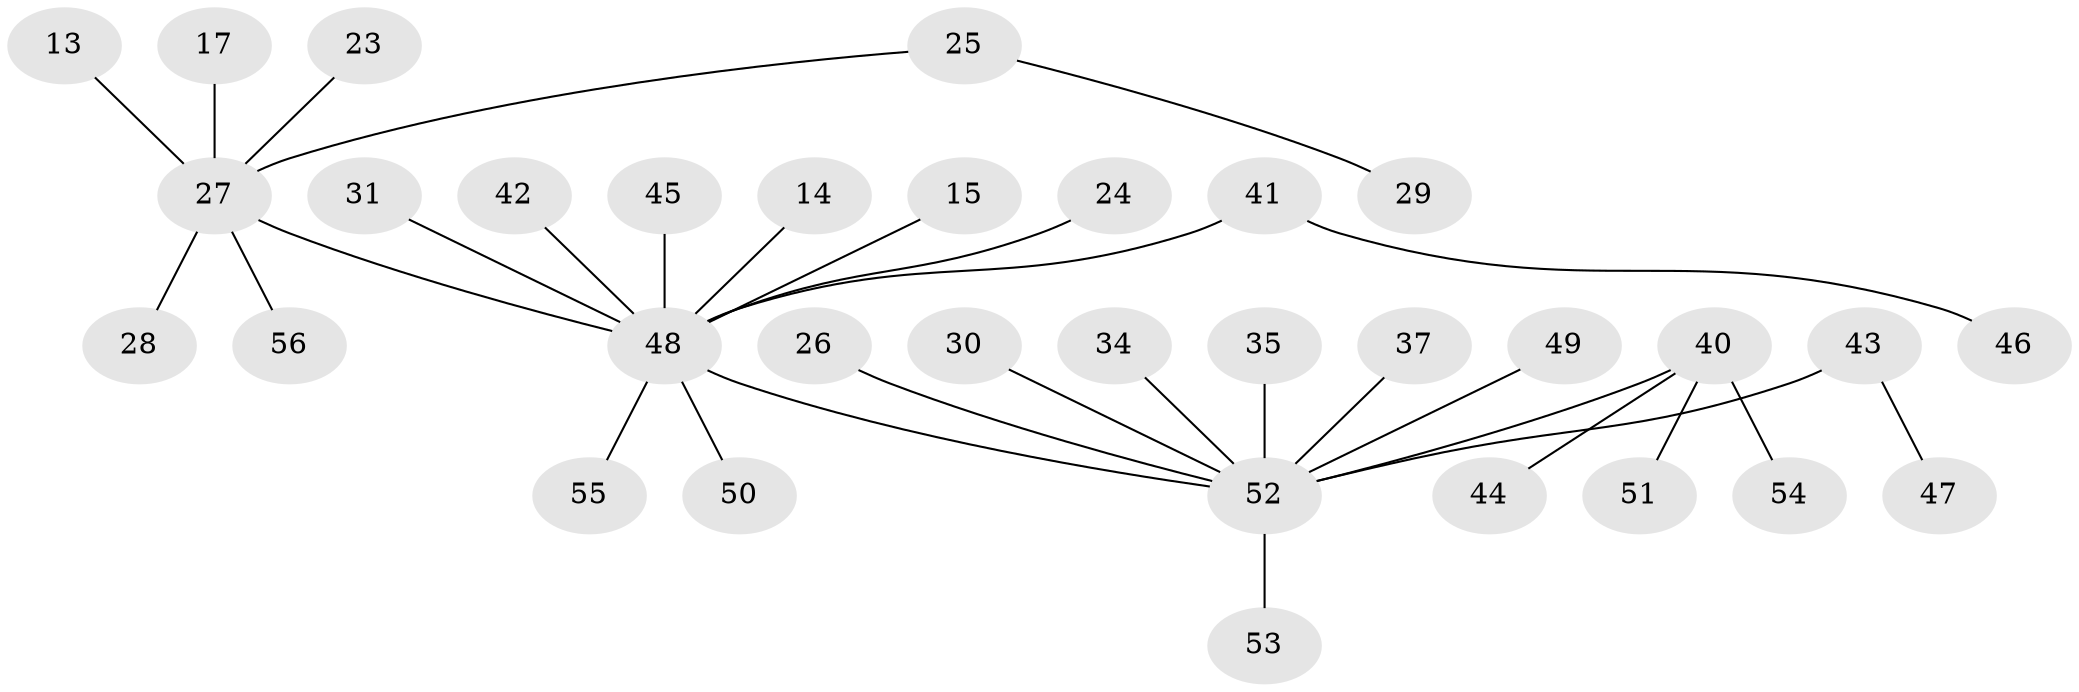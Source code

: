 // original degree distribution, {2: 0.19642857142857142, 7: 0.05357142857142857, 4: 0.05357142857142857, 3: 0.07142857142857142, 1: 0.5892857142857143, 5: 0.03571428571428571}
// Generated by graph-tools (version 1.1) at 2025/57/03/04/25 21:57:09]
// undirected, 33 vertices, 32 edges
graph export_dot {
graph [start="1"]
  node [color=gray90,style=filled];
  13;
  14;
  15;
  17 [super="+8"];
  23;
  24;
  25;
  26;
  27 [super="+20+21+9+11"];
  28;
  29;
  30;
  31;
  34;
  35;
  37;
  40;
  41;
  42;
  43 [super="+32"];
  44;
  45;
  46;
  47;
  48 [super="+12+39"];
  49;
  50;
  51;
  52 [super="+33+16"];
  53;
  54;
  55;
  56;
  13 -- 27;
  14 -- 48;
  15 -- 48;
  17 -- 27;
  23 -- 27;
  24 -- 48;
  25 -- 29;
  25 -- 27;
  26 -- 52;
  27 -- 56;
  27 -- 28;
  27 -- 48;
  30 -- 52;
  31 -- 48;
  34 -- 52;
  35 -- 52;
  37 -- 52;
  40 -- 44;
  40 -- 51;
  40 -- 54;
  40 -- 52;
  41 -- 46;
  41 -- 48;
  42 -- 48;
  43 -- 52;
  43 -- 47;
  45 -- 48;
  48 -- 50;
  48 -- 52;
  48 -- 55;
  49 -- 52;
  52 -- 53;
}

